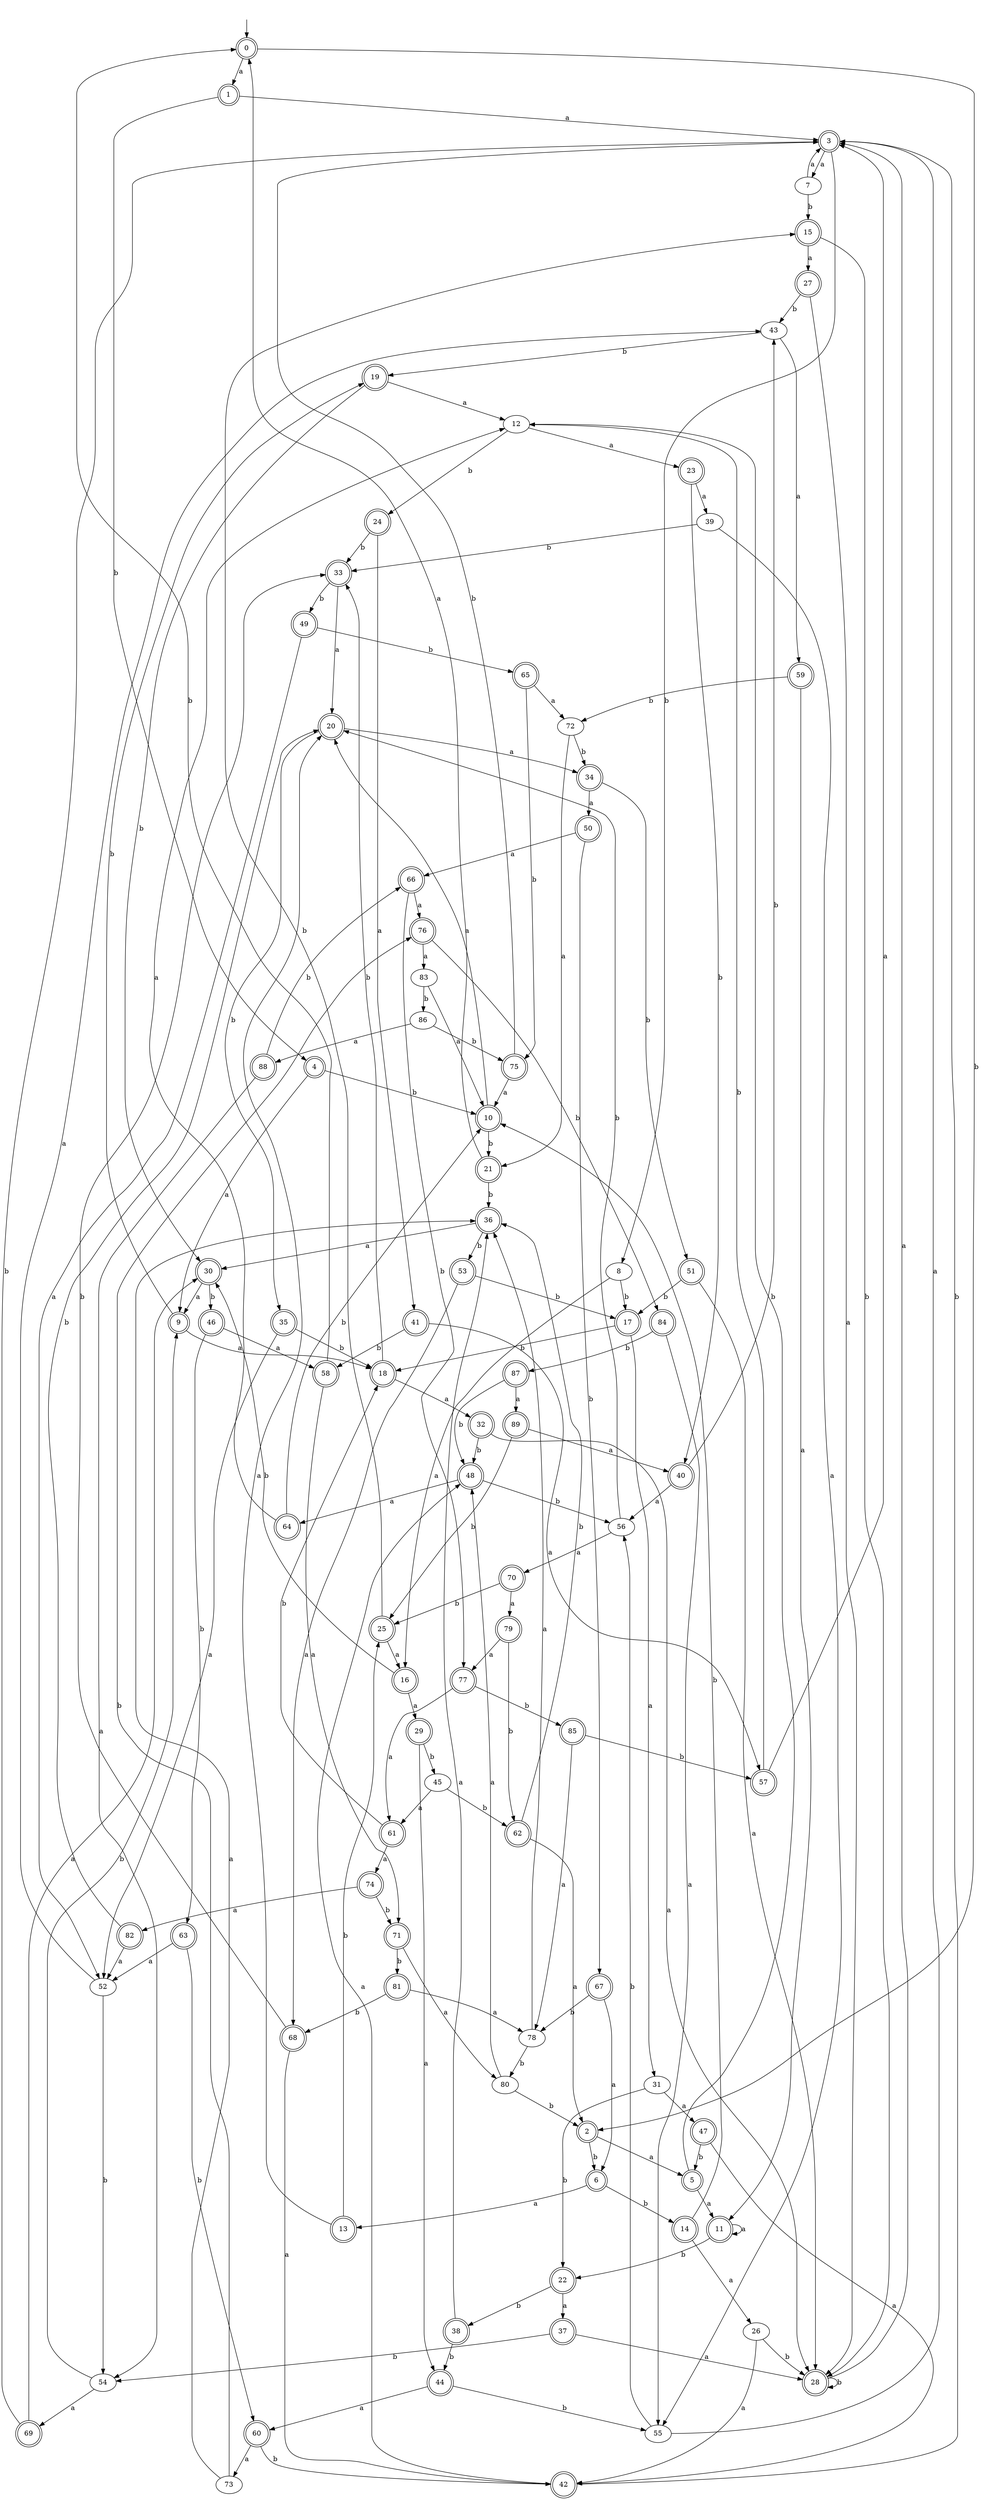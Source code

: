 digraph RandomDFA {
  __start0 [label="", shape=none];
  __start0 -> 0 [label=""];
  0 [shape=circle] [shape=doublecircle]
  0 -> 1 [label="a"]
  0 -> 2 [label="b"]
  1 [shape=doublecircle]
  1 -> 3 [label="a"]
  1 -> 4 [label="b"]
  2 [shape=doublecircle]
  2 -> 5 [label="a"]
  2 -> 6 [label="b"]
  3 [shape=doublecircle]
  3 -> 7 [label="a"]
  3 -> 8 [label="b"]
  4 [shape=doublecircle]
  4 -> 9 [label="a"]
  4 -> 10 [label="b"]
  5 [shape=doublecircle]
  5 -> 11 [label="a"]
  5 -> 12 [label="b"]
  6 [shape=doublecircle]
  6 -> 13 [label="a"]
  6 -> 14 [label="b"]
  7
  7 -> 3 [label="a"]
  7 -> 15 [label="b"]
  8
  8 -> 16 [label="a"]
  8 -> 17 [label="b"]
  9 [shape=doublecircle]
  9 -> 18 [label="a"]
  9 -> 19 [label="b"]
  10 [shape=doublecircle]
  10 -> 20 [label="a"]
  10 -> 21 [label="b"]
  11 [shape=doublecircle]
  11 -> 11 [label="a"]
  11 -> 22 [label="b"]
  12
  12 -> 23 [label="a"]
  12 -> 24 [label="b"]
  13 [shape=doublecircle]
  13 -> 20 [label="a"]
  13 -> 25 [label="b"]
  14 [shape=doublecircle]
  14 -> 26 [label="a"]
  14 -> 10 [label="b"]
  15 [shape=doublecircle]
  15 -> 27 [label="a"]
  15 -> 28 [label="b"]
  16 [shape=doublecircle]
  16 -> 29 [label="a"]
  16 -> 30 [label="b"]
  17 [shape=doublecircle]
  17 -> 31 [label="a"]
  17 -> 18 [label="b"]
  18 [shape=doublecircle]
  18 -> 32 [label="a"]
  18 -> 33 [label="b"]
  19 [shape=doublecircle]
  19 -> 12 [label="a"]
  19 -> 30 [label="b"]
  20 [shape=doublecircle]
  20 -> 34 [label="a"]
  20 -> 35 [label="b"]
  21 [shape=doublecircle]
  21 -> 0 [label="a"]
  21 -> 36 [label="b"]
  22 [shape=doublecircle]
  22 -> 37 [label="a"]
  22 -> 38 [label="b"]
  23 [shape=doublecircle]
  23 -> 39 [label="a"]
  23 -> 40 [label="b"]
  24 [shape=doublecircle]
  24 -> 41 [label="a"]
  24 -> 33 [label="b"]
  25 [shape=doublecircle]
  25 -> 16 [label="a"]
  25 -> 15 [label="b"]
  26
  26 -> 42 [label="a"]
  26 -> 28 [label="b"]
  27 [shape=doublecircle]
  27 -> 28 [label="a"]
  27 -> 43 [label="b"]
  28 [shape=doublecircle]
  28 -> 3 [label="a"]
  28 -> 28 [label="b"]
  29 [shape=doublecircle]
  29 -> 44 [label="a"]
  29 -> 45 [label="b"]
  30 [shape=doublecircle]
  30 -> 9 [label="a"]
  30 -> 46 [label="b"]
  31
  31 -> 47 [label="a"]
  31 -> 22 [label="b"]
  32 [shape=doublecircle]
  32 -> 28 [label="a"]
  32 -> 48 [label="b"]
  33 [shape=doublecircle]
  33 -> 20 [label="a"]
  33 -> 49 [label="b"]
  34 [shape=doublecircle]
  34 -> 50 [label="a"]
  34 -> 51 [label="b"]
  35 [shape=doublecircle]
  35 -> 52 [label="a"]
  35 -> 18 [label="b"]
  36 [shape=doublecircle]
  36 -> 30 [label="a"]
  36 -> 53 [label="b"]
  37 [shape=doublecircle]
  37 -> 28 [label="a"]
  37 -> 54 [label="b"]
  38 [shape=doublecircle]
  38 -> 36 [label="a"]
  38 -> 44 [label="b"]
  39
  39 -> 55 [label="a"]
  39 -> 33 [label="b"]
  40 [shape=doublecircle]
  40 -> 56 [label="a"]
  40 -> 43 [label="b"]
  41 [shape=doublecircle]
  41 -> 57 [label="a"]
  41 -> 58 [label="b"]
  42 [shape=doublecircle]
  42 -> 48 [label="a"]
  42 -> 3 [label="b"]
  43
  43 -> 59 [label="a"]
  43 -> 19 [label="b"]
  44 [shape=doublecircle]
  44 -> 60 [label="a"]
  44 -> 55 [label="b"]
  45
  45 -> 61 [label="a"]
  45 -> 62 [label="b"]
  46 [shape=doublecircle]
  46 -> 58 [label="a"]
  46 -> 63 [label="b"]
  47 [shape=doublecircle]
  47 -> 42 [label="a"]
  47 -> 5 [label="b"]
  48 [shape=doublecircle]
  48 -> 64 [label="a"]
  48 -> 56 [label="b"]
  49 [shape=doublecircle]
  49 -> 52 [label="a"]
  49 -> 65 [label="b"]
  50 [shape=doublecircle]
  50 -> 66 [label="a"]
  50 -> 67 [label="b"]
  51 [shape=doublecircle]
  51 -> 28 [label="a"]
  51 -> 17 [label="b"]
  52
  52 -> 43 [label="a"]
  52 -> 54 [label="b"]
  53 [shape=doublecircle]
  53 -> 68 [label="a"]
  53 -> 17 [label="b"]
  54
  54 -> 69 [label="a"]
  54 -> 9 [label="b"]
  55
  55 -> 3 [label="a"]
  55 -> 56 [label="b"]
  56
  56 -> 70 [label="a"]
  56 -> 20 [label="b"]
  57 [shape=doublecircle]
  57 -> 3 [label="a"]
  57 -> 12 [label="b"]
  58 [shape=doublecircle]
  58 -> 71 [label="a"]
  58 -> 0 [label="b"]
  59 [shape=doublecircle]
  59 -> 11 [label="a"]
  59 -> 72 [label="b"]
  60 [shape=doublecircle]
  60 -> 73 [label="a"]
  60 -> 42 [label="b"]
  61 [shape=doublecircle]
  61 -> 74 [label="a"]
  61 -> 18 [label="b"]
  62 [shape=doublecircle]
  62 -> 2 [label="a"]
  62 -> 36 [label="b"]
  63 [shape=doublecircle]
  63 -> 52 [label="a"]
  63 -> 60 [label="b"]
  64 [shape=doublecircle]
  64 -> 12 [label="a"]
  64 -> 10 [label="b"]
  65 [shape=doublecircle]
  65 -> 72 [label="a"]
  65 -> 75 [label="b"]
  66 [shape=doublecircle]
  66 -> 76 [label="a"]
  66 -> 77 [label="b"]
  67 [shape=doublecircle]
  67 -> 6 [label="a"]
  67 -> 78 [label="b"]
  68 [shape=doublecircle]
  68 -> 42 [label="a"]
  68 -> 33 [label="b"]
  69 [shape=doublecircle]
  69 -> 30 [label="a"]
  69 -> 3 [label="b"]
  70 [shape=doublecircle]
  70 -> 79 [label="a"]
  70 -> 25 [label="b"]
  71 [shape=doublecircle]
  71 -> 80 [label="a"]
  71 -> 81 [label="b"]
  72
  72 -> 21 [label="a"]
  72 -> 34 [label="b"]
  73
  73 -> 36 [label="a"]
  73 -> 76 [label="b"]
  74 [shape=doublecircle]
  74 -> 82 [label="a"]
  74 -> 71 [label="b"]
  75 [shape=doublecircle]
  75 -> 10 [label="a"]
  75 -> 3 [label="b"]
  76 [shape=doublecircle]
  76 -> 83 [label="a"]
  76 -> 84 [label="b"]
  77 [shape=doublecircle]
  77 -> 61 [label="a"]
  77 -> 85 [label="b"]
  78
  78 -> 36 [label="a"]
  78 -> 80 [label="b"]
  79 [shape=doublecircle]
  79 -> 77 [label="a"]
  79 -> 62 [label="b"]
  80
  80 -> 48 [label="a"]
  80 -> 2 [label="b"]
  81 [shape=doublecircle]
  81 -> 78 [label="a"]
  81 -> 68 [label="b"]
  82 [shape=doublecircle]
  82 -> 52 [label="a"]
  82 -> 20 [label="b"]
  83
  83 -> 10 [label="a"]
  83 -> 86 [label="b"]
  84 [shape=doublecircle]
  84 -> 55 [label="a"]
  84 -> 87 [label="b"]
  85 [shape=doublecircle]
  85 -> 78 [label="a"]
  85 -> 57 [label="b"]
  86
  86 -> 88 [label="a"]
  86 -> 75 [label="b"]
  87 [shape=doublecircle]
  87 -> 89 [label="a"]
  87 -> 48 [label="b"]
  88 [shape=doublecircle]
  88 -> 54 [label="a"]
  88 -> 66 [label="b"]
  89 [shape=doublecircle]
  89 -> 40 [label="a"]
  89 -> 25 [label="b"]
}
